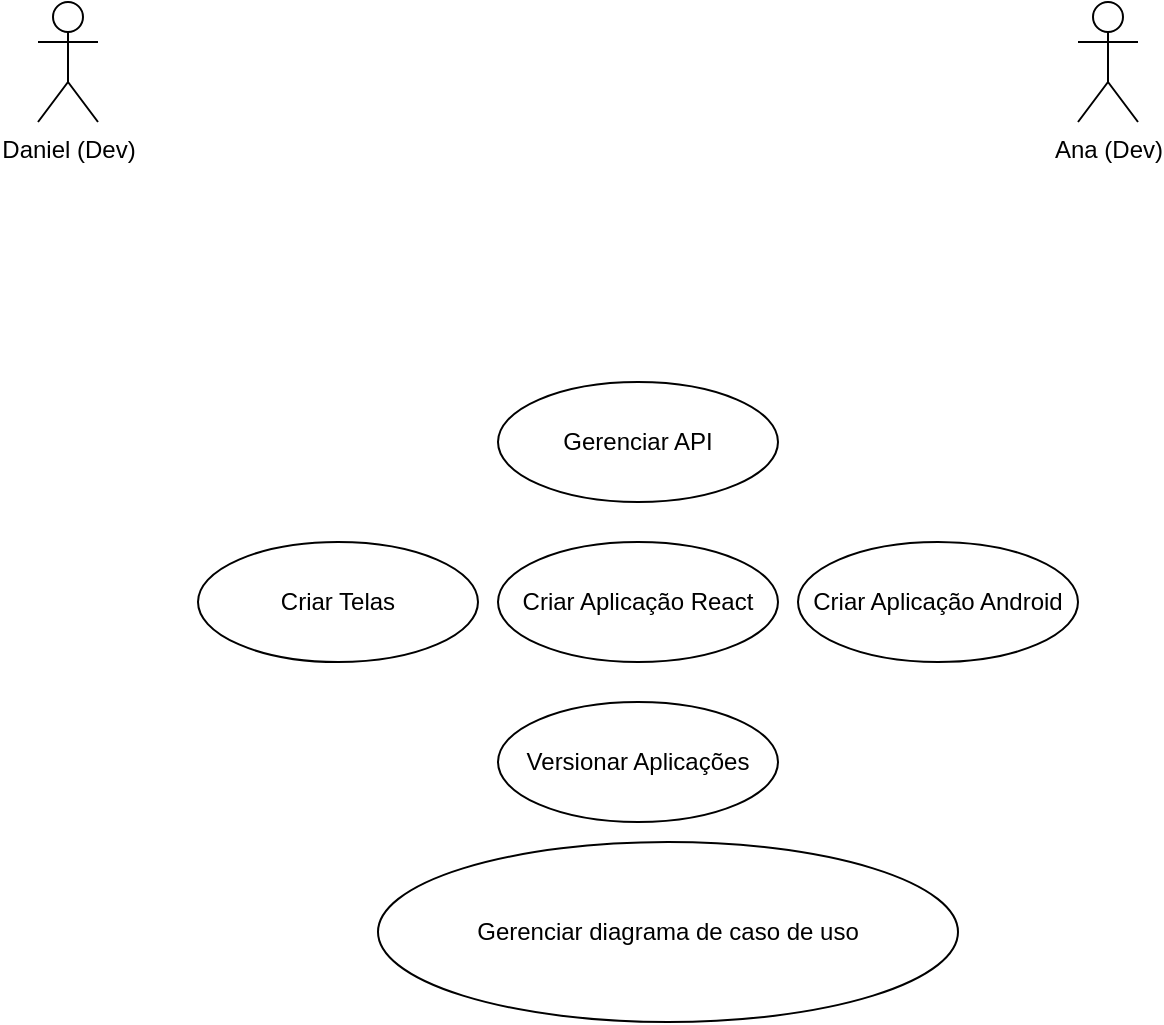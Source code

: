 <mxfile version="20.5.3" type="device"><diagram id="SBwf-JX3RtsvXOui7VZH" name="Página-1"><mxGraphModel dx="2253" dy="684" grid="1" gridSize="10" guides="1" tooltips="1" connect="1" arrows="1" fold="1" page="1" pageScale="1" pageWidth="827" pageHeight="1169" math="0" shadow="0"><root><mxCell id="0"/><mxCell id="1" parent="0"/><mxCell id="ieS2oFV7GUE3IM8tPVZP-1" value="Ana (Dev)" style="shape=umlActor;verticalLabelPosition=bottom;verticalAlign=top;html=1;outlineConnect=0;" vertex="1" parent="1"><mxGeometry x="430" y="300" width="30" height="60" as="geometry"/></mxCell><mxCell id="ieS2oFV7GUE3IM8tPVZP-2" value="Daniel (Dev)" style="shape=umlActor;verticalLabelPosition=bottom;verticalAlign=top;html=1;outlineConnect=0;" vertex="1" parent="1"><mxGeometry x="-90" y="300" width="30" height="60" as="geometry"/></mxCell><mxCell id="ieS2oFV7GUE3IM8tPVZP-3" value="Gerenciar diagrama de caso de uso" style="ellipse;whiteSpace=wrap;html=1;" vertex="1" parent="1"><mxGeometry x="80" y="720" width="290" height="90" as="geometry"/></mxCell><mxCell id="ieS2oFV7GUE3IM8tPVZP-5" value="Criar Aplicação React" style="ellipse;whiteSpace=wrap;html=1;" vertex="1" parent="1"><mxGeometry x="140" y="570" width="140" height="60" as="geometry"/></mxCell><mxCell id="ieS2oFV7GUE3IM8tPVZP-6" value="Criar Telas" style="ellipse;whiteSpace=wrap;html=1;" vertex="1" parent="1"><mxGeometry x="-10" y="570" width="140" height="60" as="geometry"/></mxCell><mxCell id="ieS2oFV7GUE3IM8tPVZP-7" value="Gerenciar API" style="ellipse;whiteSpace=wrap;html=1;" vertex="1" parent="1"><mxGeometry x="140" y="490" width="140" height="60" as="geometry"/></mxCell><mxCell id="ieS2oFV7GUE3IM8tPVZP-8" value="Criar Aplicação Android" style="ellipse;whiteSpace=wrap;html=1;" vertex="1" parent="1"><mxGeometry x="290" y="570" width="140" height="60" as="geometry"/></mxCell><mxCell id="ieS2oFV7GUE3IM8tPVZP-10" value="Versionar Aplicações" style="ellipse;whiteSpace=wrap;html=1;" vertex="1" parent="1"><mxGeometry x="140" y="650" width="140" height="60" as="geometry"/></mxCell></root></mxGraphModel></diagram></mxfile>